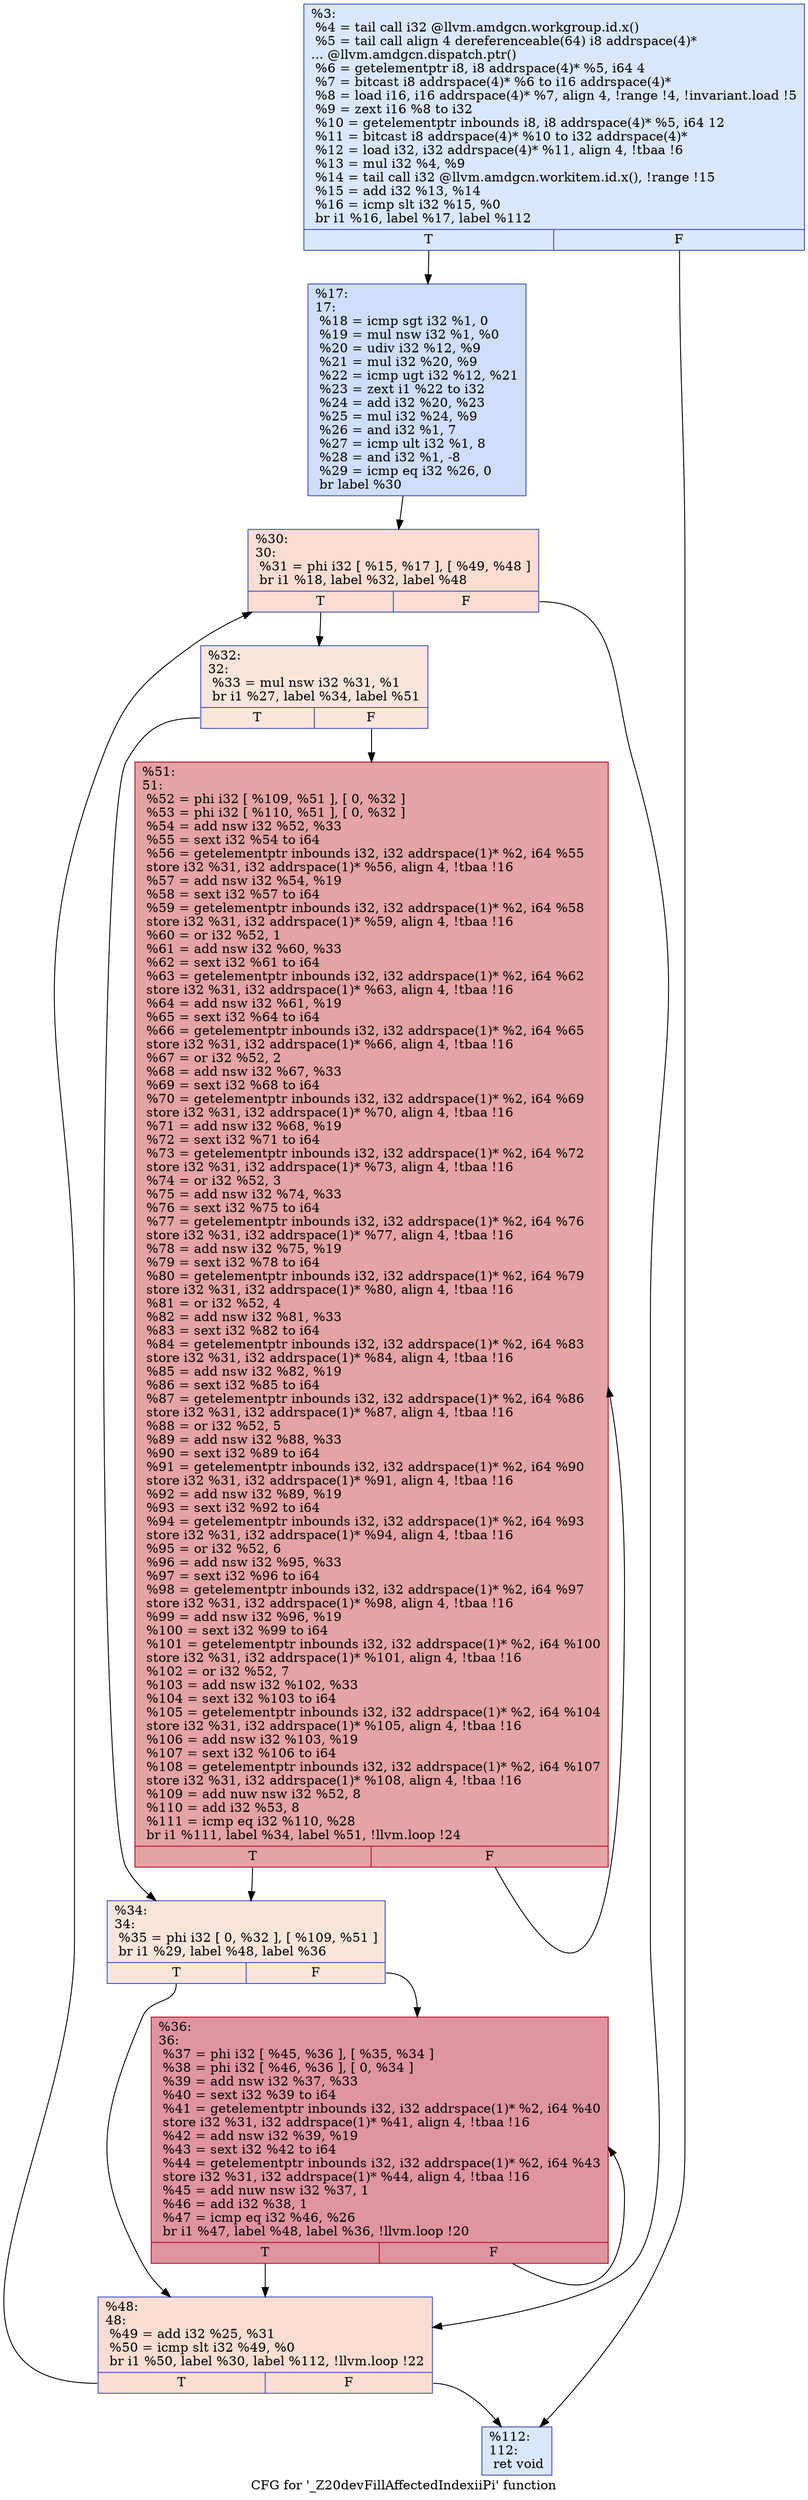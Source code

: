 digraph "CFG for '_Z20devFillAffectedIndexiiPi' function" {
	label="CFG for '_Z20devFillAffectedIndexiiPi' function";

	Node0x481f500 [shape=record,color="#3d50c3ff", style=filled, fillcolor="#aec9fc70",label="{%3:\l  %4 = tail call i32 @llvm.amdgcn.workgroup.id.x()\l  %5 = tail call align 4 dereferenceable(64) i8 addrspace(4)*\l... @llvm.amdgcn.dispatch.ptr()\l  %6 = getelementptr i8, i8 addrspace(4)* %5, i64 4\l  %7 = bitcast i8 addrspace(4)* %6 to i16 addrspace(4)*\l  %8 = load i16, i16 addrspace(4)* %7, align 4, !range !4, !invariant.load !5\l  %9 = zext i16 %8 to i32\l  %10 = getelementptr inbounds i8, i8 addrspace(4)* %5, i64 12\l  %11 = bitcast i8 addrspace(4)* %10 to i32 addrspace(4)*\l  %12 = load i32, i32 addrspace(4)* %11, align 4, !tbaa !6\l  %13 = mul i32 %4, %9\l  %14 = tail call i32 @llvm.amdgcn.workitem.id.x(), !range !15\l  %15 = add i32 %13, %14\l  %16 = icmp slt i32 %15, %0\l  br i1 %16, label %17, label %112\l|{<s0>T|<s1>F}}"];
	Node0x481f500:s0 -> Node0x4820e20;
	Node0x481f500:s1 -> Node0x48217d0;
	Node0x4820e20 [shape=record,color="#3d50c3ff", style=filled, fillcolor="#93b5fe70",label="{%17:\l17:                                               \l  %18 = icmp sgt i32 %1, 0\l  %19 = mul nsw i32 %1, %0\l  %20 = udiv i32 %12, %9\l  %21 = mul i32 %20, %9\l  %22 = icmp ugt i32 %12, %21\l  %23 = zext i1 %22 to i32\l  %24 = add i32 %20, %23\l  %25 = mul i32 %24, %9\l  %26 = and i32 %1, 7\l  %27 = icmp ult i32 %1, 8\l  %28 = and i32 %1, -8\l  %29 = icmp eq i32 %26, 0\l  br label %30\l}"];
	Node0x4820e20 -> Node0x4822040;
	Node0x4822040 [shape=record,color="#3d50c3ff", style=filled, fillcolor="#f7b39670",label="{%30:\l30:                                               \l  %31 = phi i32 [ %15, %17 ], [ %49, %48 ]\l  br i1 %18, label %32, label %48\l|{<s0>T|<s1>F}}"];
	Node0x4822040:s0 -> Node0x4822270;
	Node0x4822040:s1 -> Node0x4822130;
	Node0x4822270 [shape=record,color="#3d50c3ff", style=filled, fillcolor="#f4c5ad70",label="{%32:\l32:                                               \l  %33 = mul nsw i32 %31, %1\l  br i1 %27, label %34, label %51\l|{<s0>T|<s1>F}}"];
	Node0x4822270:s0 -> Node0x4821750;
	Node0x4822270:s1 -> Node0x48225c0;
	Node0x4821750 [shape=record,color="#3d50c3ff", style=filled, fillcolor="#f4c5ad70",label="{%34:\l34:                                               \l  %35 = phi i32 [ 0, %32 ], [ %109, %51 ]\l  br i1 %29, label %48, label %36\l|{<s0>T|<s1>F}}"];
	Node0x4821750:s0 -> Node0x4822130;
	Node0x4821750:s1 -> Node0x48227b0;
	Node0x48227b0 [shape=record,color="#b70d28ff", style=filled, fillcolor="#b70d2870",label="{%36:\l36:                                               \l  %37 = phi i32 [ %45, %36 ], [ %35, %34 ]\l  %38 = phi i32 [ %46, %36 ], [ 0, %34 ]\l  %39 = add nsw i32 %37, %33\l  %40 = sext i32 %39 to i64\l  %41 = getelementptr inbounds i32, i32 addrspace(1)* %2, i64 %40\l  store i32 %31, i32 addrspace(1)* %41, align 4, !tbaa !16\l  %42 = add nsw i32 %39, %19\l  %43 = sext i32 %42 to i64\l  %44 = getelementptr inbounds i32, i32 addrspace(1)* %2, i64 %43\l  store i32 %31, i32 addrspace(1)* %44, align 4, !tbaa !16\l  %45 = add nuw nsw i32 %37, 1\l  %46 = add i32 %38, 1\l  %47 = icmp eq i32 %46, %26\l  br i1 %47, label %48, label %36, !llvm.loop !20\l|{<s0>T|<s1>F}}"];
	Node0x48227b0:s0 -> Node0x4822130;
	Node0x48227b0:s1 -> Node0x48227b0;
	Node0x4822130 [shape=record,color="#3d50c3ff", style=filled, fillcolor="#f7b39670",label="{%48:\l48:                                               \l  %49 = add i32 %25, %31\l  %50 = icmp slt i32 %49, %0\l  br i1 %50, label %30, label %112, !llvm.loop !22\l|{<s0>T|<s1>F}}"];
	Node0x4822130:s0 -> Node0x4822040;
	Node0x4822130:s1 -> Node0x48217d0;
	Node0x48225c0 [shape=record,color="#b70d28ff", style=filled, fillcolor="#c32e3170",label="{%51:\l51:                                               \l  %52 = phi i32 [ %109, %51 ], [ 0, %32 ]\l  %53 = phi i32 [ %110, %51 ], [ 0, %32 ]\l  %54 = add nsw i32 %52, %33\l  %55 = sext i32 %54 to i64\l  %56 = getelementptr inbounds i32, i32 addrspace(1)* %2, i64 %55\l  store i32 %31, i32 addrspace(1)* %56, align 4, !tbaa !16\l  %57 = add nsw i32 %54, %19\l  %58 = sext i32 %57 to i64\l  %59 = getelementptr inbounds i32, i32 addrspace(1)* %2, i64 %58\l  store i32 %31, i32 addrspace(1)* %59, align 4, !tbaa !16\l  %60 = or i32 %52, 1\l  %61 = add nsw i32 %60, %33\l  %62 = sext i32 %61 to i64\l  %63 = getelementptr inbounds i32, i32 addrspace(1)* %2, i64 %62\l  store i32 %31, i32 addrspace(1)* %63, align 4, !tbaa !16\l  %64 = add nsw i32 %61, %19\l  %65 = sext i32 %64 to i64\l  %66 = getelementptr inbounds i32, i32 addrspace(1)* %2, i64 %65\l  store i32 %31, i32 addrspace(1)* %66, align 4, !tbaa !16\l  %67 = or i32 %52, 2\l  %68 = add nsw i32 %67, %33\l  %69 = sext i32 %68 to i64\l  %70 = getelementptr inbounds i32, i32 addrspace(1)* %2, i64 %69\l  store i32 %31, i32 addrspace(1)* %70, align 4, !tbaa !16\l  %71 = add nsw i32 %68, %19\l  %72 = sext i32 %71 to i64\l  %73 = getelementptr inbounds i32, i32 addrspace(1)* %2, i64 %72\l  store i32 %31, i32 addrspace(1)* %73, align 4, !tbaa !16\l  %74 = or i32 %52, 3\l  %75 = add nsw i32 %74, %33\l  %76 = sext i32 %75 to i64\l  %77 = getelementptr inbounds i32, i32 addrspace(1)* %2, i64 %76\l  store i32 %31, i32 addrspace(1)* %77, align 4, !tbaa !16\l  %78 = add nsw i32 %75, %19\l  %79 = sext i32 %78 to i64\l  %80 = getelementptr inbounds i32, i32 addrspace(1)* %2, i64 %79\l  store i32 %31, i32 addrspace(1)* %80, align 4, !tbaa !16\l  %81 = or i32 %52, 4\l  %82 = add nsw i32 %81, %33\l  %83 = sext i32 %82 to i64\l  %84 = getelementptr inbounds i32, i32 addrspace(1)* %2, i64 %83\l  store i32 %31, i32 addrspace(1)* %84, align 4, !tbaa !16\l  %85 = add nsw i32 %82, %19\l  %86 = sext i32 %85 to i64\l  %87 = getelementptr inbounds i32, i32 addrspace(1)* %2, i64 %86\l  store i32 %31, i32 addrspace(1)* %87, align 4, !tbaa !16\l  %88 = or i32 %52, 5\l  %89 = add nsw i32 %88, %33\l  %90 = sext i32 %89 to i64\l  %91 = getelementptr inbounds i32, i32 addrspace(1)* %2, i64 %90\l  store i32 %31, i32 addrspace(1)* %91, align 4, !tbaa !16\l  %92 = add nsw i32 %89, %19\l  %93 = sext i32 %92 to i64\l  %94 = getelementptr inbounds i32, i32 addrspace(1)* %2, i64 %93\l  store i32 %31, i32 addrspace(1)* %94, align 4, !tbaa !16\l  %95 = or i32 %52, 6\l  %96 = add nsw i32 %95, %33\l  %97 = sext i32 %96 to i64\l  %98 = getelementptr inbounds i32, i32 addrspace(1)* %2, i64 %97\l  store i32 %31, i32 addrspace(1)* %98, align 4, !tbaa !16\l  %99 = add nsw i32 %96, %19\l  %100 = sext i32 %99 to i64\l  %101 = getelementptr inbounds i32, i32 addrspace(1)* %2, i64 %100\l  store i32 %31, i32 addrspace(1)* %101, align 4, !tbaa !16\l  %102 = or i32 %52, 7\l  %103 = add nsw i32 %102, %33\l  %104 = sext i32 %103 to i64\l  %105 = getelementptr inbounds i32, i32 addrspace(1)* %2, i64 %104\l  store i32 %31, i32 addrspace(1)* %105, align 4, !tbaa !16\l  %106 = add nsw i32 %103, %19\l  %107 = sext i32 %106 to i64\l  %108 = getelementptr inbounds i32, i32 addrspace(1)* %2, i64 %107\l  store i32 %31, i32 addrspace(1)* %108, align 4, !tbaa !16\l  %109 = add nuw nsw i32 %52, 8\l  %110 = add i32 %53, 8\l  %111 = icmp eq i32 %110, %28\l  br i1 %111, label %34, label %51, !llvm.loop !24\l|{<s0>T|<s1>F}}"];
	Node0x48225c0:s0 -> Node0x4821750;
	Node0x48225c0:s1 -> Node0x48225c0;
	Node0x48217d0 [shape=record,color="#3d50c3ff", style=filled, fillcolor="#aec9fc70",label="{%112:\l112:                                              \l  ret void\l}"];
}
